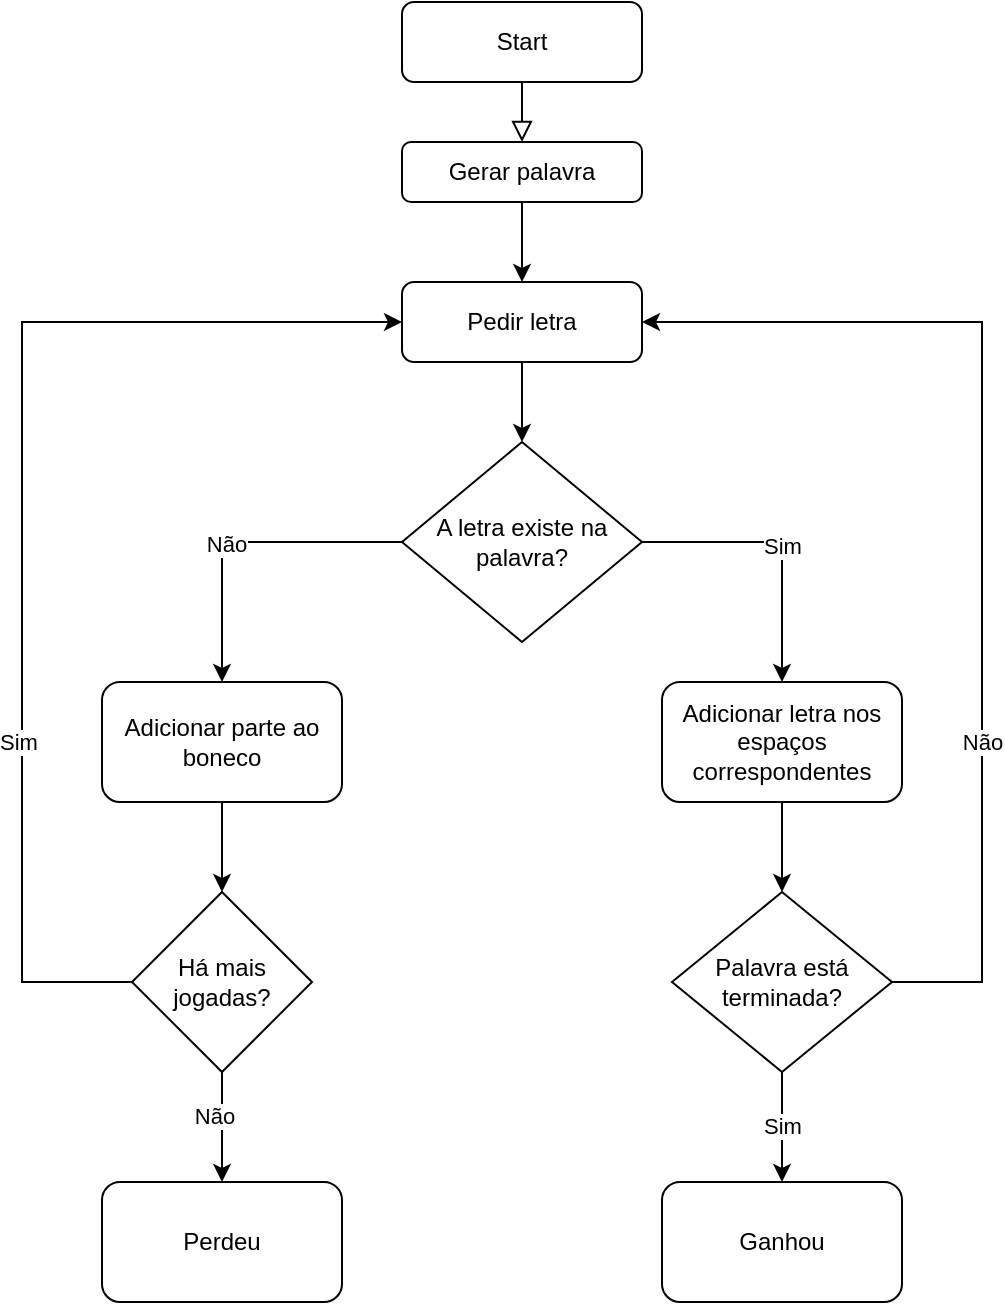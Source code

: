 <mxfile version="26.0.13">
  <diagram id="C5RBs43oDa-KdzZeNtuy" name="Page-1">
    <mxGraphModel dx="1605" dy="935" grid="1" gridSize="10" guides="1" tooltips="1" connect="1" arrows="1" fold="1" page="1" pageScale="1" pageWidth="827" pageHeight="1169" math="0" shadow="0">
      <root>
        <mxCell id="WIyWlLk6GJQsqaUBKTNV-0" />
        <mxCell id="WIyWlLk6GJQsqaUBKTNV-1" parent="WIyWlLk6GJQsqaUBKTNV-0" />
        <mxCell id="WIyWlLk6GJQsqaUBKTNV-2" value="" style="rounded=0;html=1;jettySize=auto;orthogonalLoop=1;fontSize=11;endArrow=block;endFill=0;endSize=8;strokeWidth=1;shadow=0;labelBackgroundColor=none;edgeStyle=orthogonalEdgeStyle;" parent="WIyWlLk6GJQsqaUBKTNV-1" source="WIyWlLk6GJQsqaUBKTNV-3" edge="1">
          <mxGeometry relative="1" as="geometry">
            <mxPoint x="530" y="210" as="targetPoint" />
          </mxGeometry>
        </mxCell>
        <mxCell id="WIyWlLk6GJQsqaUBKTNV-3" value="Start" style="rounded=1;whiteSpace=wrap;html=1;fontSize=12;glass=0;strokeWidth=1;shadow=0;" parent="WIyWlLk6GJQsqaUBKTNV-1" vertex="1">
          <mxGeometry x="470" y="140" width="120" height="40" as="geometry" />
        </mxCell>
        <mxCell id="wWaZm-dn-pKSRPtOG2xE-2" value="Gerar palavra" style="rounded=1;whiteSpace=wrap;html=1;" vertex="1" parent="WIyWlLk6GJQsqaUBKTNV-1">
          <mxGeometry x="470" y="210" width="120" height="30" as="geometry" />
        </mxCell>
        <mxCell id="wWaZm-dn-pKSRPtOG2xE-11" style="edgeStyle=orthogonalEdgeStyle;rounded=0;orthogonalLoop=1;jettySize=auto;html=1;entryX=0.5;entryY=0;entryDx=0;entryDy=0;" edge="1" parent="WIyWlLk6GJQsqaUBKTNV-1" source="wWaZm-dn-pKSRPtOG2xE-6" target="wWaZm-dn-pKSRPtOG2xE-8">
          <mxGeometry relative="1" as="geometry" />
        </mxCell>
        <mxCell id="wWaZm-dn-pKSRPtOG2xE-6" value="Pedir letra" style="rounded=1;whiteSpace=wrap;html=1;" vertex="1" parent="WIyWlLk6GJQsqaUBKTNV-1">
          <mxGeometry x="470" y="280" width="120" height="40" as="geometry" />
        </mxCell>
        <mxCell id="wWaZm-dn-pKSRPtOG2xE-7" value="" style="endArrow=classic;html=1;rounded=0;exitX=0.5;exitY=1;exitDx=0;exitDy=0;entryX=0.5;entryY=0;entryDx=0;entryDy=0;" edge="1" parent="WIyWlLk6GJQsqaUBKTNV-1" source="wWaZm-dn-pKSRPtOG2xE-2" target="wWaZm-dn-pKSRPtOG2xE-6">
          <mxGeometry width="50" height="50" relative="1" as="geometry">
            <mxPoint x="700" y="420" as="sourcePoint" />
            <mxPoint x="750" y="370" as="targetPoint" />
          </mxGeometry>
        </mxCell>
        <mxCell id="wWaZm-dn-pKSRPtOG2xE-14" style="edgeStyle=orthogonalEdgeStyle;rounded=0;orthogonalLoop=1;jettySize=auto;html=1;entryX=0.5;entryY=0;entryDx=0;entryDy=0;" edge="1" parent="WIyWlLk6GJQsqaUBKTNV-1" source="wWaZm-dn-pKSRPtOG2xE-8" target="wWaZm-dn-pKSRPtOG2xE-13">
          <mxGeometry relative="1" as="geometry" />
        </mxCell>
        <mxCell id="wWaZm-dn-pKSRPtOG2xE-15" value="Sim" style="edgeLabel;html=1;align=center;verticalAlign=middle;resizable=0;points=[];" vertex="1" connectable="0" parent="wWaZm-dn-pKSRPtOG2xE-14">
          <mxGeometry x="0.022" relative="1" as="geometry">
            <mxPoint as="offset" />
          </mxGeometry>
        </mxCell>
        <mxCell id="wWaZm-dn-pKSRPtOG2xE-33" style="edgeStyle=orthogonalEdgeStyle;rounded=0;orthogonalLoop=1;jettySize=auto;html=1;exitX=0;exitY=0.5;exitDx=0;exitDy=0;entryX=0.5;entryY=0;entryDx=0;entryDy=0;" edge="1" parent="WIyWlLk6GJQsqaUBKTNV-1" source="wWaZm-dn-pKSRPtOG2xE-8" target="wWaZm-dn-pKSRPtOG2xE-32">
          <mxGeometry relative="1" as="geometry" />
        </mxCell>
        <mxCell id="wWaZm-dn-pKSRPtOG2xE-34" value="Não" style="edgeLabel;html=1;align=center;verticalAlign=middle;resizable=0;points=[];" vertex="1" connectable="0" parent="wWaZm-dn-pKSRPtOG2xE-33">
          <mxGeometry x="0.14" y="2" relative="1" as="geometry">
            <mxPoint as="offset" />
          </mxGeometry>
        </mxCell>
        <mxCell id="wWaZm-dn-pKSRPtOG2xE-8" value="A letra existe na palavra?" style="rhombus;whiteSpace=wrap;html=1;" vertex="1" parent="WIyWlLk6GJQsqaUBKTNV-1">
          <mxGeometry x="470" y="360" width="120" height="100" as="geometry" />
        </mxCell>
        <mxCell id="wWaZm-dn-pKSRPtOG2xE-17" style="edgeStyle=orthogonalEdgeStyle;rounded=0;orthogonalLoop=1;jettySize=auto;html=1;entryX=0.5;entryY=0;entryDx=0;entryDy=0;" edge="1" parent="WIyWlLk6GJQsqaUBKTNV-1" source="wWaZm-dn-pKSRPtOG2xE-13" target="wWaZm-dn-pKSRPtOG2xE-16">
          <mxGeometry relative="1" as="geometry" />
        </mxCell>
        <mxCell id="wWaZm-dn-pKSRPtOG2xE-13" value="&lt;div&gt;Adicionar letra nos espaços correspondentes&lt;/div&gt;" style="rounded=1;whiteSpace=wrap;html=1;" vertex="1" parent="WIyWlLk6GJQsqaUBKTNV-1">
          <mxGeometry x="600" y="480" width="120" height="60" as="geometry" />
        </mxCell>
        <mxCell id="wWaZm-dn-pKSRPtOG2xE-22" style="edgeStyle=orthogonalEdgeStyle;rounded=0;orthogonalLoop=1;jettySize=auto;html=1;exitX=0.5;exitY=1;exitDx=0;exitDy=0;" edge="1" parent="WIyWlLk6GJQsqaUBKTNV-1" source="wWaZm-dn-pKSRPtOG2xE-16" target="wWaZm-dn-pKSRPtOG2xE-21">
          <mxGeometry relative="1" as="geometry" />
        </mxCell>
        <mxCell id="wWaZm-dn-pKSRPtOG2xE-23" value="Sim" style="edgeLabel;html=1;align=center;verticalAlign=middle;resizable=0;points=[];" vertex="1" connectable="0" parent="wWaZm-dn-pKSRPtOG2xE-22">
          <mxGeometry x="-0.106" y="2" relative="1" as="geometry">
            <mxPoint x="-2" y="2" as="offset" />
          </mxGeometry>
        </mxCell>
        <mxCell id="wWaZm-dn-pKSRPtOG2xE-39" style="edgeStyle=orthogonalEdgeStyle;rounded=0;orthogonalLoop=1;jettySize=auto;html=1;exitX=1;exitY=0.5;exitDx=0;exitDy=0;" edge="1" parent="WIyWlLk6GJQsqaUBKTNV-1" source="wWaZm-dn-pKSRPtOG2xE-16" target="wWaZm-dn-pKSRPtOG2xE-6">
          <mxGeometry relative="1" as="geometry">
            <Array as="points">
              <mxPoint x="760" y="630" />
              <mxPoint x="760" y="300" />
            </Array>
          </mxGeometry>
        </mxCell>
        <mxCell id="wWaZm-dn-pKSRPtOG2xE-41" value="Não" style="edgeLabel;html=1;align=center;verticalAlign=middle;resizable=0;points=[];" vertex="1" connectable="0" parent="wWaZm-dn-pKSRPtOG2xE-39">
          <mxGeometry x="-0.879" y="2" relative="1" as="geometry">
            <mxPoint x="12" y="-118" as="offset" />
          </mxGeometry>
        </mxCell>
        <mxCell id="wWaZm-dn-pKSRPtOG2xE-16" value="&lt;div&gt;Palavra está terminada?&lt;/div&gt;" style="rhombus;whiteSpace=wrap;html=1;" vertex="1" parent="WIyWlLk6GJQsqaUBKTNV-1">
          <mxGeometry x="605" y="585" width="110" height="90" as="geometry" />
        </mxCell>
        <mxCell id="wWaZm-dn-pKSRPtOG2xE-29" style="edgeStyle=orthogonalEdgeStyle;rounded=0;orthogonalLoop=1;jettySize=auto;html=1;entryX=0;entryY=0.5;entryDx=0;entryDy=0;exitX=0;exitY=0.5;exitDx=0;exitDy=0;" edge="1" parent="WIyWlLk6GJQsqaUBKTNV-1" source="wWaZm-dn-pKSRPtOG2xE-18" target="wWaZm-dn-pKSRPtOG2xE-6">
          <mxGeometry relative="1" as="geometry">
            <Array as="points">
              <mxPoint x="280" y="630" />
              <mxPoint x="280" y="300" />
            </Array>
          </mxGeometry>
        </mxCell>
        <mxCell id="wWaZm-dn-pKSRPtOG2xE-30" value="Sim" style="edgeLabel;html=1;align=center;verticalAlign=middle;resizable=0;points=[];" vertex="1" connectable="0" parent="wWaZm-dn-pKSRPtOG2xE-29">
          <mxGeometry x="0.036" y="2" relative="1" as="geometry">
            <mxPoint y="123" as="offset" />
          </mxGeometry>
        </mxCell>
        <mxCell id="wWaZm-dn-pKSRPtOG2xE-37" style="edgeStyle=orthogonalEdgeStyle;rounded=0;orthogonalLoop=1;jettySize=auto;html=1;exitX=0.5;exitY=1;exitDx=0;exitDy=0;" edge="1" parent="WIyWlLk6GJQsqaUBKTNV-1" source="wWaZm-dn-pKSRPtOG2xE-18" target="wWaZm-dn-pKSRPtOG2xE-31">
          <mxGeometry relative="1" as="geometry" />
        </mxCell>
        <mxCell id="wWaZm-dn-pKSRPtOG2xE-38" value="Não" style="edgeLabel;html=1;align=center;verticalAlign=middle;resizable=0;points=[];" vertex="1" connectable="0" parent="wWaZm-dn-pKSRPtOG2xE-37">
          <mxGeometry x="-0.196" y="-4" relative="1" as="geometry">
            <mxPoint as="offset" />
          </mxGeometry>
        </mxCell>
        <mxCell id="wWaZm-dn-pKSRPtOG2xE-18" value="Há mais jogadas?" style="rhombus;whiteSpace=wrap;html=1;" vertex="1" parent="WIyWlLk6GJQsqaUBKTNV-1">
          <mxGeometry x="335" y="585" width="90" height="90" as="geometry" />
        </mxCell>
        <mxCell id="wWaZm-dn-pKSRPtOG2xE-21" value="Ganhou" style="rounded=1;whiteSpace=wrap;html=1;" vertex="1" parent="WIyWlLk6GJQsqaUBKTNV-1">
          <mxGeometry x="600" y="730" width="120" height="60" as="geometry" />
        </mxCell>
        <mxCell id="wWaZm-dn-pKSRPtOG2xE-31" value="Perdeu" style="rounded=1;whiteSpace=wrap;html=1;" vertex="1" parent="WIyWlLk6GJQsqaUBKTNV-1">
          <mxGeometry x="320" y="730" width="120" height="60" as="geometry" />
        </mxCell>
        <mxCell id="wWaZm-dn-pKSRPtOG2xE-42" style="edgeStyle=orthogonalEdgeStyle;rounded=0;orthogonalLoop=1;jettySize=auto;html=1;" edge="1" parent="WIyWlLk6GJQsqaUBKTNV-1" source="wWaZm-dn-pKSRPtOG2xE-32" target="wWaZm-dn-pKSRPtOG2xE-18">
          <mxGeometry relative="1" as="geometry" />
        </mxCell>
        <mxCell id="wWaZm-dn-pKSRPtOG2xE-32" value="Adicionar parte ao boneco" style="rounded=1;whiteSpace=wrap;html=1;" vertex="1" parent="WIyWlLk6GJQsqaUBKTNV-1">
          <mxGeometry x="320" y="480" width="120" height="60" as="geometry" />
        </mxCell>
      </root>
    </mxGraphModel>
  </diagram>
</mxfile>
